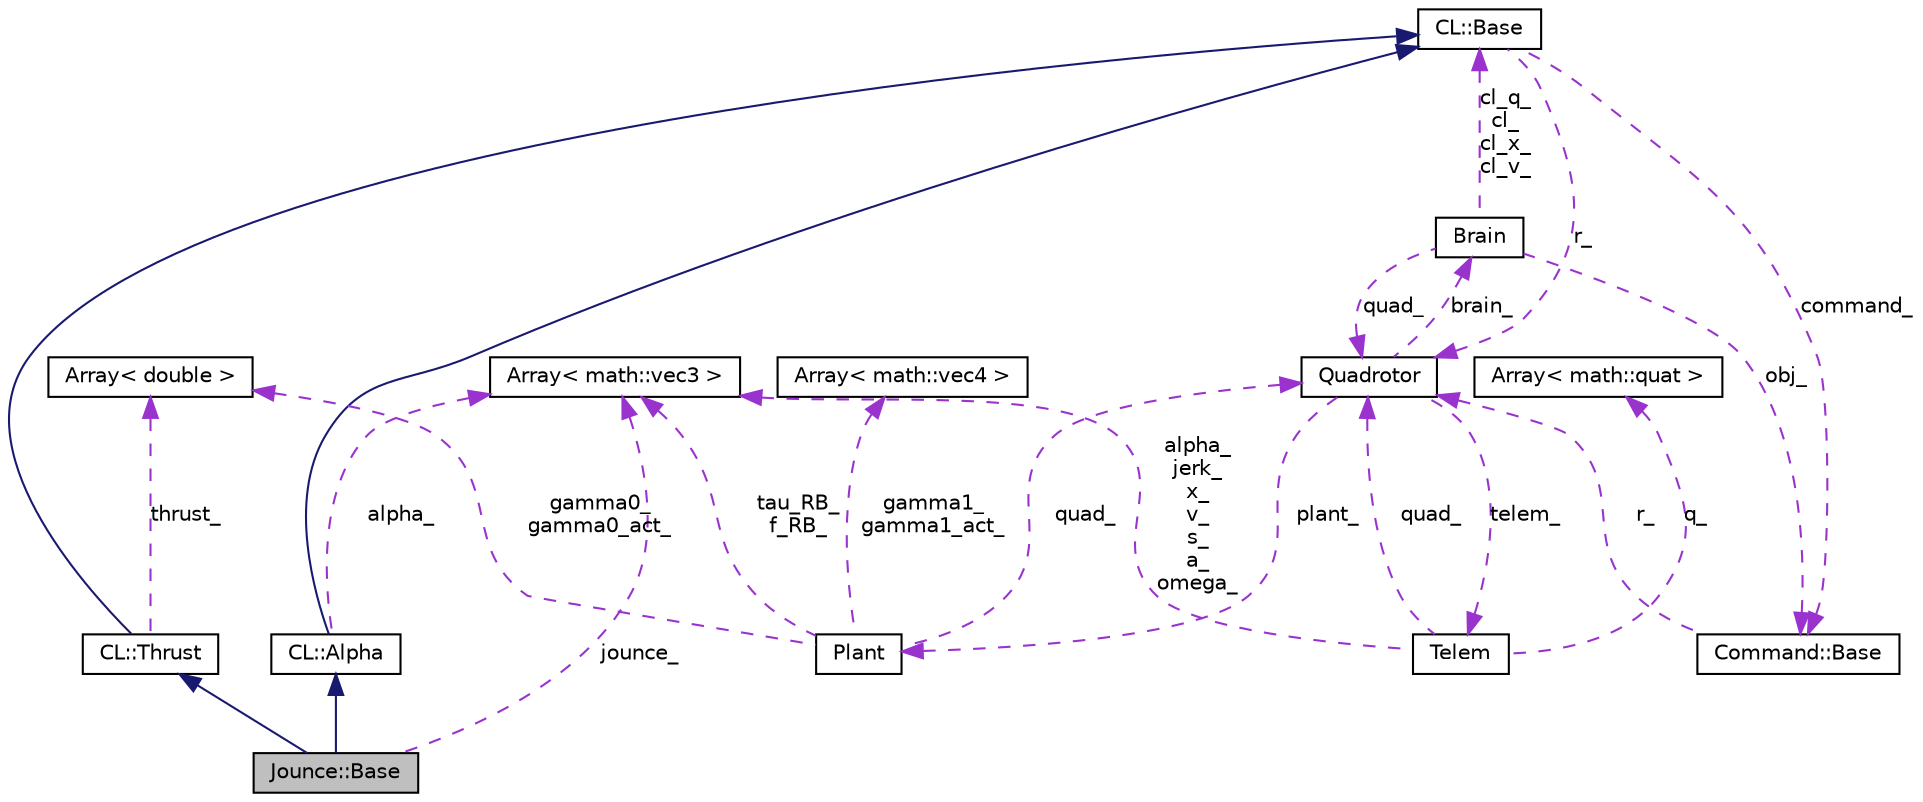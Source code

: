 digraph G
{
  edge [fontname="Helvetica",fontsize="10",labelfontname="Helvetica",labelfontsize="10"];
  node [fontname="Helvetica",fontsize="10",shape=record];
  Node1 [label="Jounce::Base",height=0.2,width=0.4,color="black", fillcolor="grey75", style="filled" fontcolor="black"];
  Node2 -> Node1 [dir=back,color="midnightblue",fontsize="10",style="solid",fontname="Helvetica"];
  Node2 [label="CL::Thrust",height=0.2,width=0.4,color="black", fillcolor="white", style="filled",URL="$classCL_1_1Thrust.html"];
  Node3 -> Node2 [dir=back,color="midnightblue",fontsize="10",style="solid",fontname="Helvetica"];
  Node3 [label="CL::Base",height=0.2,width=0.4,color="black", fillcolor="white", style="filled",URL="$classCL_1_1Base.html"];
  Node4 -> Node3 [dir=back,color="darkorchid3",fontsize="10",style="dashed",label="r_",fontname="Helvetica"];
  Node4 [label="Quadrotor",height=0.2,width=0.4,color="black", fillcolor="white", style="filled",URL="$classQuadrotor.html"];
  Node5 -> Node4 [dir=back,color="darkorchid3",fontsize="10",style="dashed",label="brain_",fontname="Helvetica"];
  Node5 [label="Brain",height=0.2,width=0.4,color="black", fillcolor="white", style="filled",URL="$classBrain.html"];
  Node3 -> Node5 [dir=back,color="darkorchid3",fontsize="10",style="dashed",label="cl_q_\ncl_\ncl_x_\ncl_v_",fontname="Helvetica"];
  Node4 -> Node5 [dir=back,color="darkorchid3",fontsize="10",style="dashed",label="quad_",fontname="Helvetica"];
  Node6 -> Node5 [dir=back,color="darkorchid3",fontsize="10",style="dashed",label="obj_",fontname="Helvetica"];
  Node6 [label="Command::Base",height=0.2,width=0.4,color="black", fillcolor="white", style="filled",URL="$classCommand_1_1Base.html"];
  Node4 -> Node6 [dir=back,color="darkorchid3",fontsize="10",style="dashed",label="r_",fontname="Helvetica"];
  Node7 -> Node4 [dir=back,color="darkorchid3",fontsize="10",style="dashed",label="plant_",fontname="Helvetica"];
  Node7 [label="Plant",height=0.2,width=0.4,color="black", fillcolor="white", style="filled",URL="$classPlant.html"];
  Node8 -> Node7 [dir=back,color="darkorchid3",fontsize="10",style="dashed",label="gamma1_\ngamma1_act_",fontname="Helvetica"];
  Node8 [label="Array\< math::vec4 \>",height=0.2,width=0.4,color="black", fillcolor="white", style="filled",URL="$classArray.html"];
  Node9 -> Node7 [dir=back,color="darkorchid3",fontsize="10",style="dashed",label="tau_RB_\nf_RB_",fontname="Helvetica"];
  Node9 [label="Array\< math::vec3 \>",height=0.2,width=0.4,color="black", fillcolor="white", style="filled",URL="$classArray.html"];
  Node10 -> Node7 [dir=back,color="darkorchid3",fontsize="10",style="dashed",label="gamma0_\ngamma0_act_",fontname="Helvetica"];
  Node10 [label="Array\< double \>",height=0.2,width=0.4,color="black", fillcolor="white", style="filled",URL="$classArray.html"];
  Node4 -> Node7 [dir=back,color="darkorchid3",fontsize="10",style="dashed",label="quad_",fontname="Helvetica"];
  Node11 -> Node4 [dir=back,color="darkorchid3",fontsize="10",style="dashed",label="telem_",fontname="Helvetica"];
  Node11 [label="Telem",height=0.2,width=0.4,color="black", fillcolor="white", style="filled",URL="$classTelem.html"];
  Node12 -> Node11 [dir=back,color="darkorchid3",fontsize="10",style="dashed",label="q_",fontname="Helvetica"];
  Node12 [label="Array\< math::quat \>",height=0.2,width=0.4,color="black", fillcolor="white", style="filled",URL="$classArray.html"];
  Node9 -> Node11 [dir=back,color="darkorchid3",fontsize="10",style="dashed",label="alpha_\njerk_\nx_\nv_\ns_\na_\nomega_",fontname="Helvetica"];
  Node4 -> Node11 [dir=back,color="darkorchid3",fontsize="10",style="dashed",label="quad_",fontname="Helvetica"];
  Node6 -> Node3 [dir=back,color="darkorchid3",fontsize="10",style="dashed",label="command_",fontname="Helvetica"];
  Node10 -> Node2 [dir=back,color="darkorchid3",fontsize="10",style="dashed",label="thrust_",fontname="Helvetica"];
  Node13 -> Node1 [dir=back,color="midnightblue",fontsize="10",style="solid",fontname="Helvetica"];
  Node13 [label="CL::Alpha",height=0.2,width=0.4,color="black", fillcolor="white", style="filled",URL="$classCL_1_1Alpha.html"];
  Node3 -> Node13 [dir=back,color="midnightblue",fontsize="10",style="solid",fontname="Helvetica"];
  Node9 -> Node13 [dir=back,color="darkorchid3",fontsize="10",style="dashed",label="alpha_",fontname="Helvetica"];
  Node9 -> Node1 [dir=back,color="darkorchid3",fontsize="10",style="dashed",label="jounce_",fontname="Helvetica"];
}
